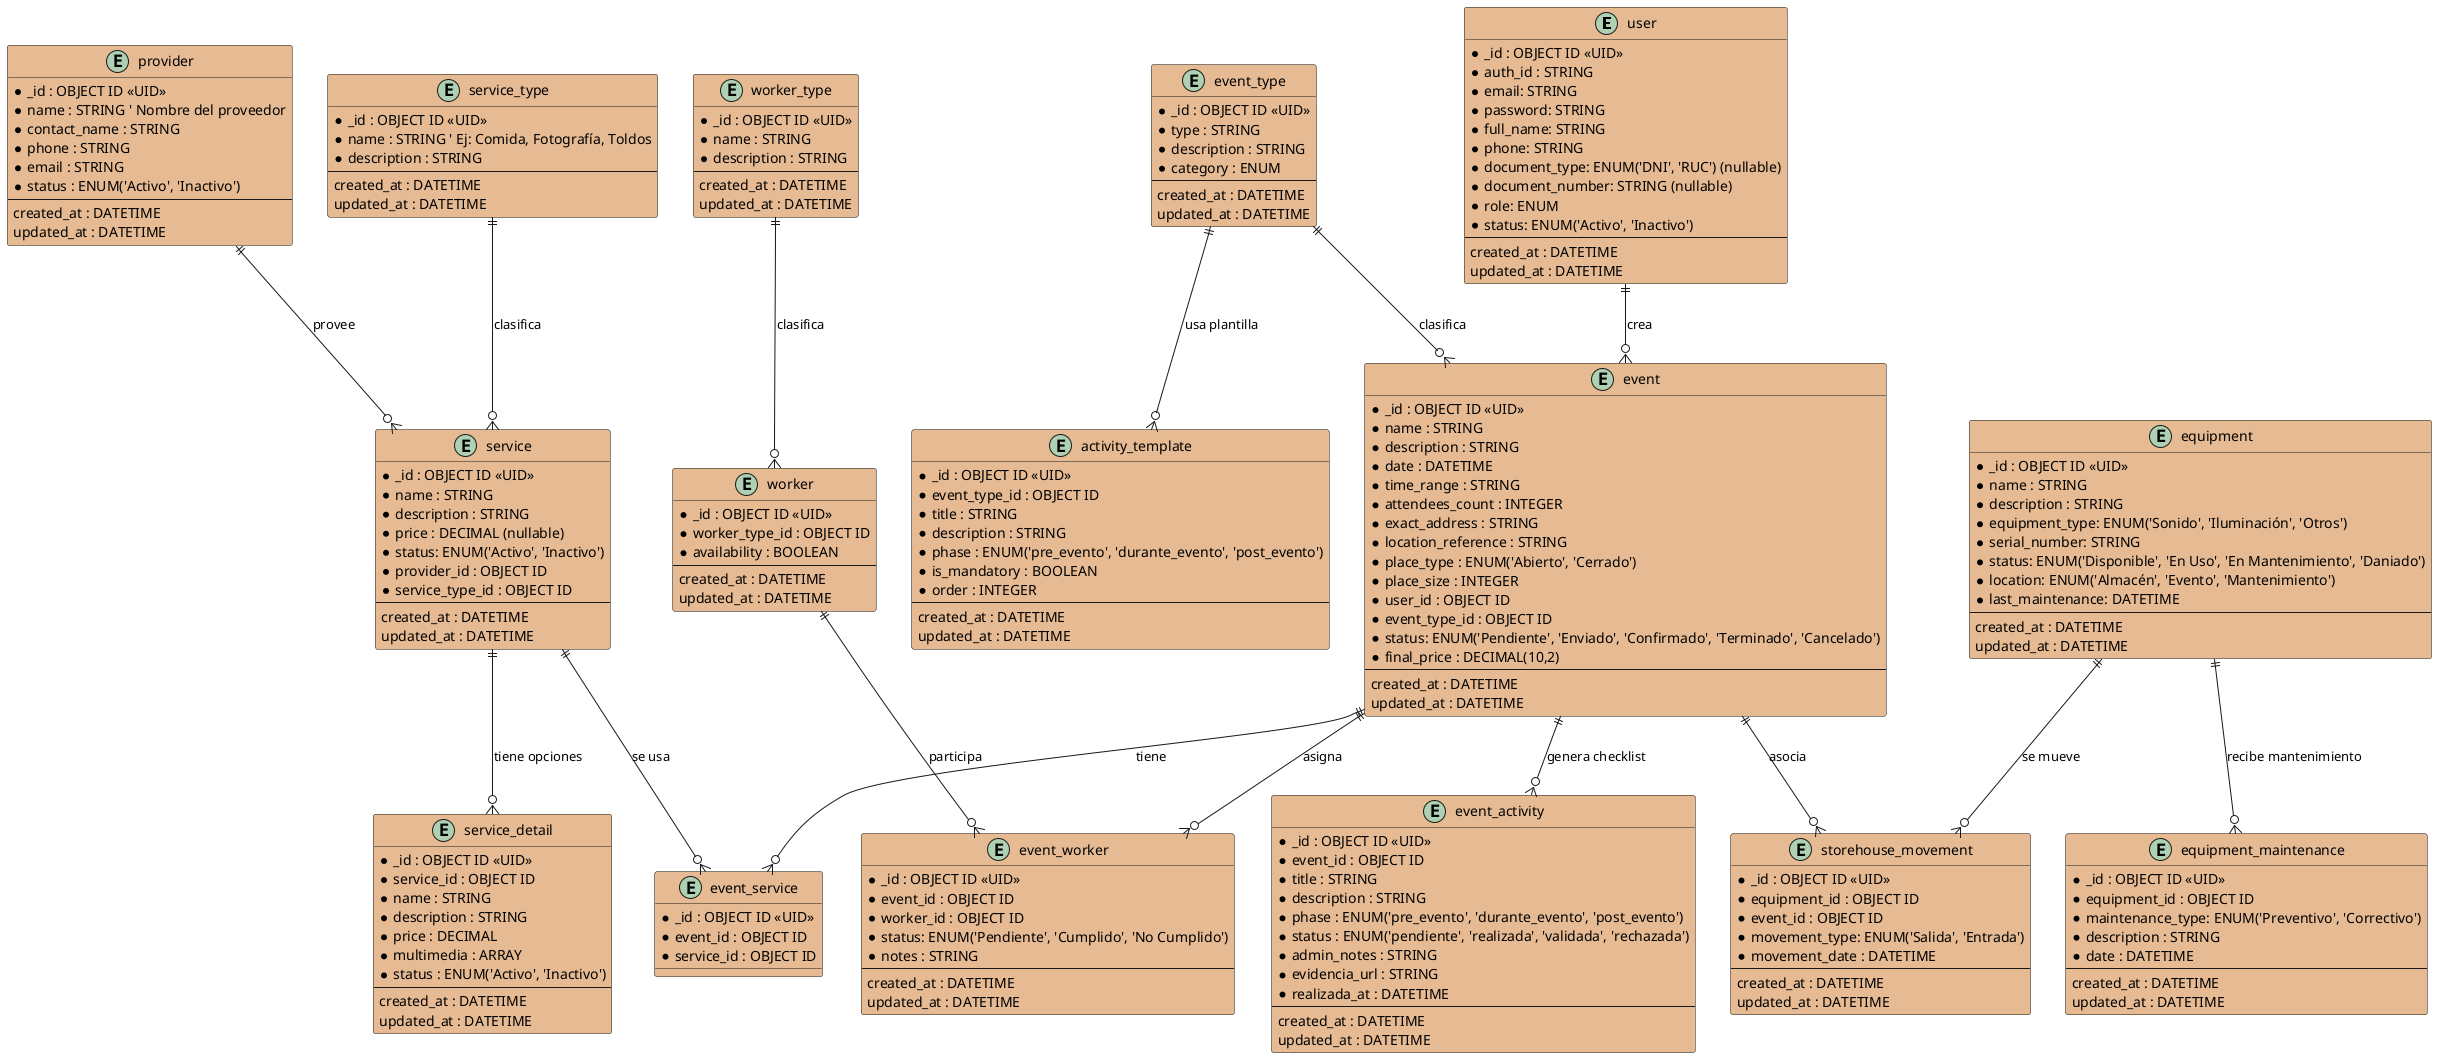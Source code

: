@startuml levelmusic_diagram
'-----------------------------
' Entities
'-----------------------------

entity user #E6BB93 {
  * _id : OBJECT ID <<UID>>
  * auth_id : STRING
  * email: STRING
  * password: STRING
  * full_name: STRING
  * phone: STRING
  * document_type: ENUM('DNI', 'RUC') (nullable)
  * document_number: STRING (nullable)
  * role: ENUM
  * status: ENUM('Activo', 'Inactivo')
  --
  created_at : DATETIME
  updated_at : DATETIME
}

entity event_type #E6BB93 {
  * _id : OBJECT ID <<UID>>
  * type : STRING
  * description : STRING
  * category : ENUM
  --
  created_at : DATETIME
  updated_at : DATETIME
}

entity event #E6BB93 {
  * _id : OBJECT ID <<UID>>
  * name : STRING
  * description : STRING
  * date : DATETIME
  * time_range : STRING
  * attendees_count : INTEGER
  * exact_address : STRING
  * location_reference : STRING
  * place_type : ENUM('Abierto', 'Cerrado')
  * place_size : INTEGER
  * user_id : OBJECT ID
  * event_type_id : OBJECT ID
  * status: ENUM('Pendiente', 'Enviado', 'Confirmado', 'Terminado', 'Cancelado')
  * final_price : DECIMAL(10,2)
  --
  created_at : DATETIME
  updated_at : DATETIME
}

entity service_type #E6BB93 {
  * _id : OBJECT ID <<UID>>
  * name : STRING ' Ej: Comida, Fotografía, Toldos
  * description : STRING
  --
  created_at : DATETIME
  updated_at : DATETIME
}

entity provider #E6BB93 {
  * _id : OBJECT ID <<UID>>
  * name : STRING ' Nombre del proveedor
  * contact_name : STRING
  * phone : STRING
  * email : STRING
  * status : ENUM('Activo', 'Inactivo')
  --
  created_at : DATETIME
  updated_at : DATETIME
}

entity service #E6BB93 {
  * _id : OBJECT ID <<UID>>
  * name : STRING
  * description : STRING
  * price : DECIMAL (nullable)
  * status: ENUM('Activo', 'Inactivo')
  * provider_id : OBJECT ID
  * service_type_id : OBJECT ID
  --
  created_at : DATETIME
  updated_at : DATETIME
}

entity service_detail #E6BB93 {
  * _id : OBJECT ID <<UID>>
  * service_id : OBJECT ID
  * name : STRING
  * description : STRING
  * price : DECIMAL
  * multimedia : ARRAY
  * status : ENUM('Activo', 'Inactivo')
  --
  created_at : DATETIME
  updated_at : DATETIME
}

entity event_service #E6BB93 {
  * _id : OBJECT ID <<UID>>
  * event_id : OBJECT ID
  * service_id : OBJECT ID
}

entity worker_type #E6BB93 {
  * _id : OBJECT ID <<UID>>
  * name : STRING
  * description : STRING
  --
  created_at : DATETIME
  updated_at : DATETIME
}

entity worker #E6BB93 {
  * _id : OBJECT ID <<UID>>
  * worker_type_id : OBJECT ID
  * availability : BOOLEAN
  --
  created_at : DATETIME
  updated_at : DATETIME
}

entity event_worker #E6BB93 {
  * _id : OBJECT ID <<UID>>
  * event_id : OBJECT ID
  * worker_id : OBJECT ID
  * status: ENUM('Pendiente', 'Cumplido', 'No Cumplido')
  * notes : STRING
  --
  created_at : DATETIME
  updated_at : DATETIME
}

entity equipment #E6BB93 {
  * _id : OBJECT ID <<UID>>
  * name : STRING
  * description : STRING
  * equipment_type: ENUM('Sonido', 'Iluminación', 'Otros') 
  * serial_number: STRING
  * status: ENUM('Disponible', 'En Uso', 'En Mantenimiento', 'Daniado')
  * location: ENUM('Almacén', 'Evento', 'Mantenimiento')
  * last_maintenance: DATETIME
  --
  created_at : DATETIME
  updated_at : DATETIME
}

entity equipment_maintenance #E6BB93 {
  * _id : OBJECT ID <<UID>>
  * equipment_id : OBJECT ID
  * maintenance_type: ENUM('Preventivo', 'Correctivo')
  * description : STRING
  * date : DATETIME
  --
  created_at : DATETIME
  updated_at : DATETIME
}

entity storehouse_movement #E6BB93 {
  * _id : OBJECT ID <<UID>>
  * equipment_id : OBJECT ID
  * event_id : OBJECT ID
  * movement_type: ENUM('Salida', 'Entrada')
  * movement_date : DATETIME
  --
  created_at : DATETIME
  updated_at : DATETIME
}

entity activity_template #E6BB93 {
  * _id : OBJECT ID <<UID>>
  * event_type_id : OBJECT ID
  * title : STRING
  * description : STRING
  * phase : ENUM('pre_evento', 'durante_evento', 'post_evento')
  * is_mandatory : BOOLEAN
  * order : INTEGER
  --
  created_at : DATETIME
  updated_at : DATETIME
}

entity event_activity #E6BB93 {
  * _id : OBJECT ID <<UID>>
  * event_id : OBJECT ID
  * title : STRING
  * description : STRING
  * phase : ENUM('pre_evento', 'durante_evento', 'post_evento')
  * status : ENUM('pendiente', 'realizada', 'validada', 'rechazada')
  * admin_notes : STRING
  * evidencia_url : STRING
  * realizada_at : DATETIME
  --
  created_at : DATETIME
  updated_at : DATETIME
}

'-----------------------------
' Relationships
'-----------------------------

user ||--o{ event : "crea"
event_type ||--o{ event : "clasifica"
event ||--o{ event_service : "tiene"
service ||--o{ event_service : "se usa"
service_type ||--o{ service : "clasifica"
provider ||--o{ service : "provee"
service ||--o{ service_detail : "tiene opciones"
worker_type ||--o{ worker : "clasifica"
event ||--o{ event_worker : "asigna"
worker ||--o{ event_worker : "participa"
event ||--o{ storehouse_movement : "asocia"
equipment ||--o{ storehouse_movement : "se mueve"
equipment ||--o{ equipment_maintenance : "recibe mantenimiento"
event_type ||--o{ activity_template : "usa plantilla"
event ||--o{ event_activity : "genera checklist"

@enduml
